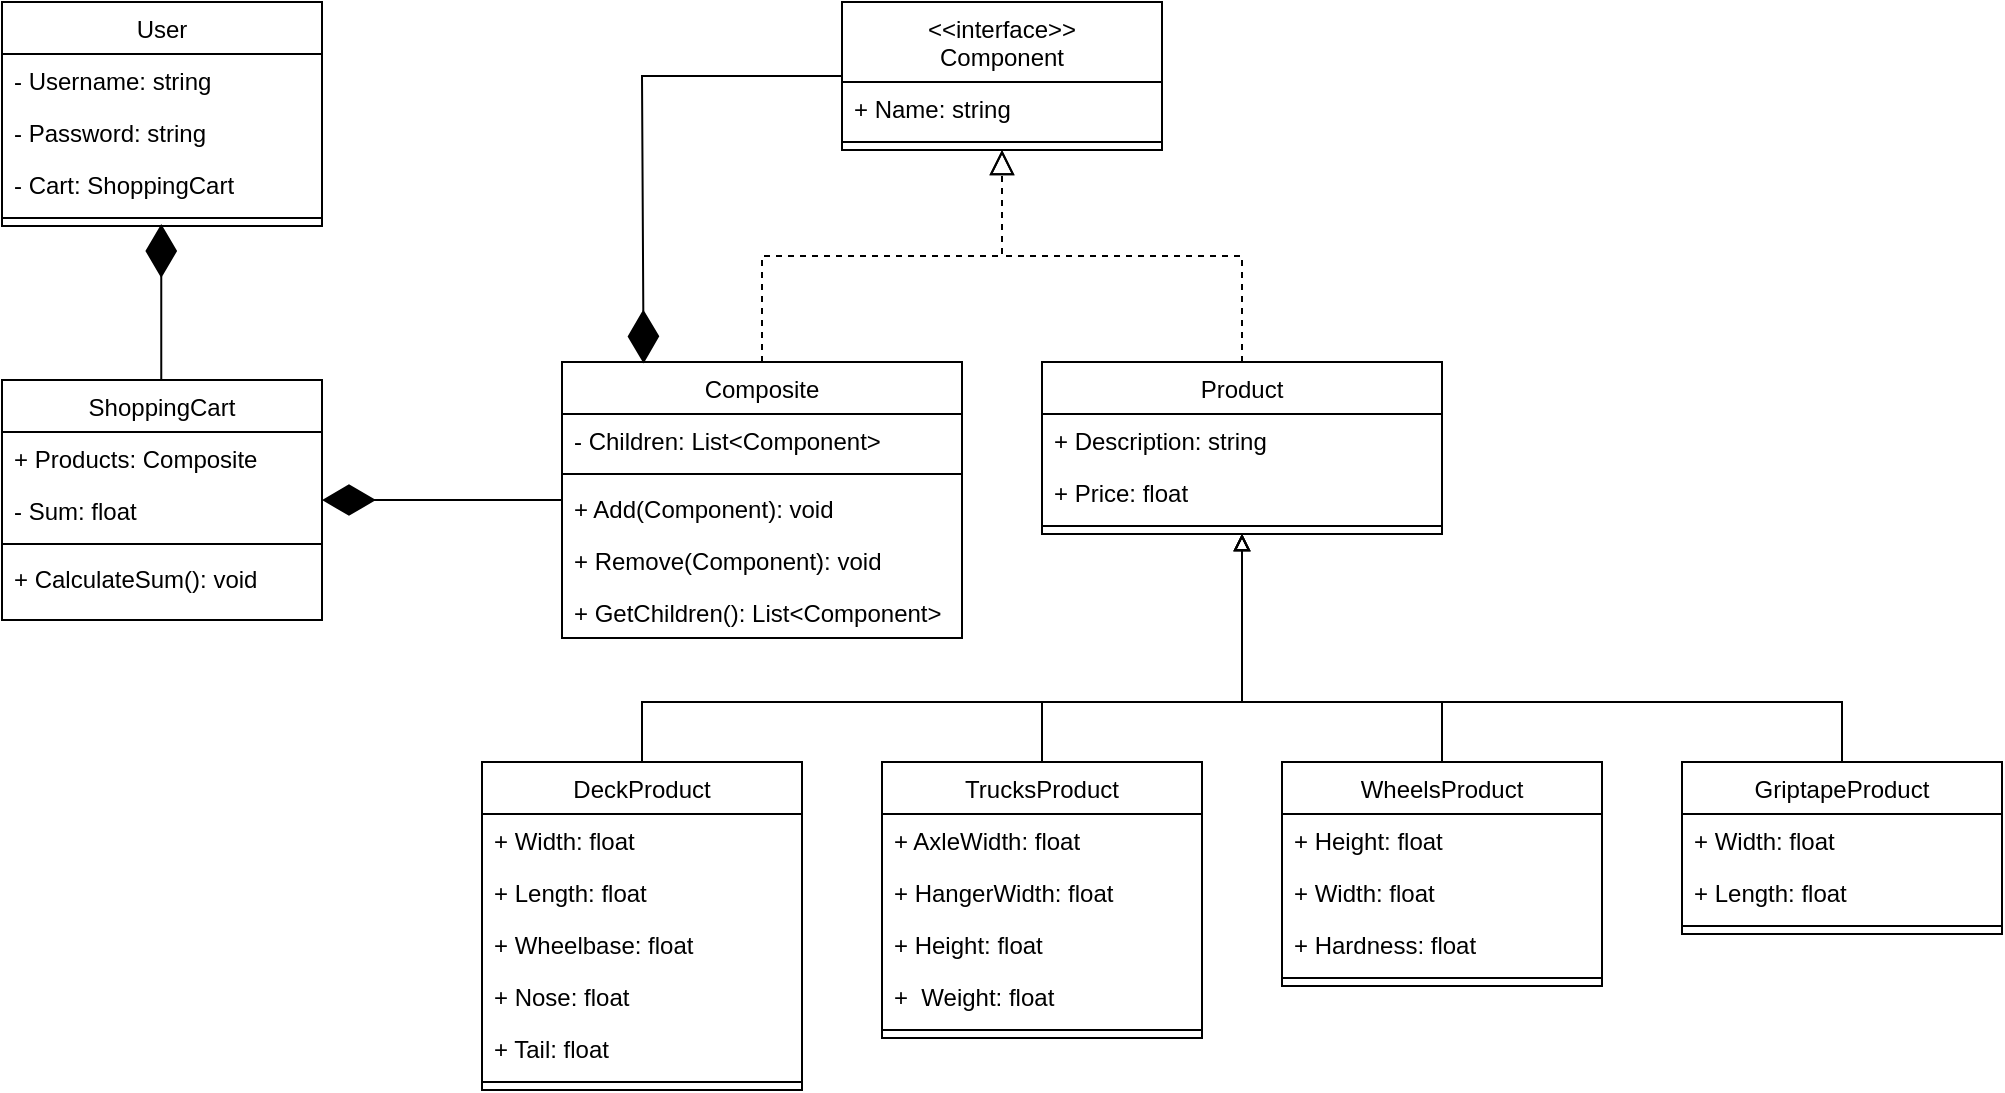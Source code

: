 <mxfile version="17.2.4" type="device"><diagram id="C5RBs43oDa-KdzZeNtuy" name="Page-1"><mxGraphModel dx="2424" dy="986" grid="1" gridSize="10" guides="1" tooltips="1" connect="1" arrows="1" fold="1" page="1" pageScale="1" pageWidth="827" pageHeight="1169" math="0" shadow="0"><root><mxCell id="WIyWlLk6GJQsqaUBKTNV-0"/><mxCell id="WIyWlLk6GJQsqaUBKTNV-1" parent="WIyWlLk6GJQsqaUBKTNV-0"/><mxCell id="zkfFHV4jXpPFQw0GAbJ--0" value="&lt;&lt;interface&gt;&gt;&#10;Component" style="swimlane;fontStyle=0;align=center;verticalAlign=top;childLayout=stackLayout;horizontal=1;startSize=40;horizontalStack=0;resizeParent=1;resizeLast=0;collapsible=1;marginBottom=0;rounded=0;shadow=0;strokeWidth=1;" parent="WIyWlLk6GJQsqaUBKTNV-1" vertex="1"><mxGeometry x="220" y="180" width="160" height="74" as="geometry"><mxRectangle x="230" y="140" width="160" height="26" as="alternateBounds"/></mxGeometry></mxCell><mxCell id="zkfFHV4jXpPFQw0GAbJ--1" value="+ Name: string" style="text;align=left;verticalAlign=top;spacingLeft=4;spacingRight=4;overflow=hidden;rotatable=0;points=[[0,0.5],[1,0.5]];portConstraint=eastwest;" parent="zkfFHV4jXpPFQw0GAbJ--0" vertex="1"><mxGeometry y="40" width="160" height="26" as="geometry"/></mxCell><mxCell id="zkfFHV4jXpPFQw0GAbJ--4" value="" style="line;html=1;strokeWidth=1;align=left;verticalAlign=middle;spacingTop=-1;spacingLeft=3;spacingRight=3;rotatable=0;labelPosition=right;points=[];portConstraint=eastwest;" parent="zkfFHV4jXpPFQw0GAbJ--0" vertex="1"><mxGeometry y="66" width="160" height="8" as="geometry"/></mxCell><mxCell id="zkfFHV4jXpPFQw0GAbJ--6" value="Composite" style="swimlane;fontStyle=0;align=center;verticalAlign=top;childLayout=stackLayout;horizontal=1;startSize=26;horizontalStack=0;resizeParent=1;resizeLast=0;collapsible=1;marginBottom=0;rounded=0;shadow=0;strokeWidth=1;" parent="WIyWlLk6GJQsqaUBKTNV-1" vertex="1"><mxGeometry x="80" y="360" width="200" height="138" as="geometry"><mxRectangle x="130" y="380" width="160" height="26" as="alternateBounds"/></mxGeometry></mxCell><mxCell id="zkfFHV4jXpPFQw0GAbJ--7" value="- Children: List&lt;Component&gt;" style="text;align=left;verticalAlign=top;spacingLeft=4;spacingRight=4;overflow=hidden;rotatable=0;points=[[0,0.5],[1,0.5]];portConstraint=eastwest;" parent="zkfFHV4jXpPFQw0GAbJ--6" vertex="1"><mxGeometry y="26" width="200" height="26" as="geometry"/></mxCell><mxCell id="zkfFHV4jXpPFQw0GAbJ--9" value="" style="line;html=1;strokeWidth=1;align=left;verticalAlign=middle;spacingTop=-1;spacingLeft=3;spacingRight=3;rotatable=0;labelPosition=right;points=[];portConstraint=eastwest;" parent="zkfFHV4jXpPFQw0GAbJ--6" vertex="1"><mxGeometry y="52" width="200" height="8" as="geometry"/></mxCell><mxCell id="zkfFHV4jXpPFQw0GAbJ--10" value="+ Add(Component): void" style="text;align=left;verticalAlign=top;spacingLeft=4;spacingRight=4;overflow=hidden;rotatable=0;points=[[0,0.5],[1,0.5]];portConstraint=eastwest;fontStyle=0" parent="zkfFHV4jXpPFQw0GAbJ--6" vertex="1"><mxGeometry y="60" width="200" height="26" as="geometry"/></mxCell><mxCell id="zkfFHV4jXpPFQw0GAbJ--11" value="+ Remove(Component): void" style="text;align=left;verticalAlign=top;spacingLeft=4;spacingRight=4;overflow=hidden;rotatable=0;points=[[0,0.5],[1,0.5]];portConstraint=eastwest;" parent="zkfFHV4jXpPFQw0GAbJ--6" vertex="1"><mxGeometry y="86" width="200" height="26" as="geometry"/></mxCell><mxCell id="CbaNqiXMx_ZMn4IM96SP-0" value="+ GetChildren(): List&lt;Component&gt;" style="text;align=left;verticalAlign=top;spacingLeft=4;spacingRight=4;overflow=hidden;rotatable=0;points=[[0,0.5],[1,0.5]];portConstraint=eastwest;" parent="zkfFHV4jXpPFQw0GAbJ--6" vertex="1"><mxGeometry y="112" width="200" height="26" as="geometry"/></mxCell><mxCell id="zkfFHV4jXpPFQw0GAbJ--12" value="" style="endArrow=block;endSize=10;endFill=0;shadow=0;strokeWidth=1;rounded=0;edgeStyle=elbowEdgeStyle;elbow=vertical;dashed=1;" parent="WIyWlLk6GJQsqaUBKTNV-1" source="zkfFHV4jXpPFQw0GAbJ--6" target="zkfFHV4jXpPFQw0GAbJ--0" edge="1"><mxGeometry width="160" relative="1" as="geometry"><mxPoint x="200" y="203" as="sourcePoint"/><mxPoint x="200" y="203" as="targetPoint"/></mxGeometry></mxCell><mxCell id="zkfFHV4jXpPFQw0GAbJ--16" value="" style="endArrow=block;endSize=10;endFill=0;shadow=0;strokeWidth=1;rounded=0;edgeStyle=elbowEdgeStyle;elbow=vertical;exitX=0.5;exitY=0;exitDx=0;exitDy=0;dashed=1;" parent="WIyWlLk6GJQsqaUBKTNV-1" source="CbaNqiXMx_ZMn4IM96SP-3" target="zkfFHV4jXpPFQw0GAbJ--0" edge="1"><mxGeometry width="160" relative="1" as="geometry"><mxPoint x="410" y="360" as="sourcePoint"/><mxPoint x="310" y="271" as="targetPoint"/></mxGeometry></mxCell><mxCell id="zkfFHV4jXpPFQw0GAbJ--17" value="ShoppingCart" style="swimlane;fontStyle=0;align=center;verticalAlign=top;childLayout=stackLayout;horizontal=1;startSize=26;horizontalStack=0;resizeParent=1;resizeLast=0;collapsible=1;marginBottom=0;rounded=0;shadow=0;strokeWidth=1;" parent="WIyWlLk6GJQsqaUBKTNV-1" vertex="1"><mxGeometry x="-200" y="369" width="160" height="120" as="geometry"><mxRectangle x="550" y="140" width="160" height="26" as="alternateBounds"/></mxGeometry></mxCell><mxCell id="zkfFHV4jXpPFQw0GAbJ--18" value="+ Products: Composite" style="text;align=left;verticalAlign=top;spacingLeft=4;spacingRight=4;overflow=hidden;rotatable=0;points=[[0,0.5],[1,0.5]];portConstraint=eastwest;" parent="zkfFHV4jXpPFQw0GAbJ--17" vertex="1"><mxGeometry y="26" width="160" height="26" as="geometry"/></mxCell><mxCell id="CbaNqiXMx_ZMn4IM96SP-49" value="- Sum: float" style="text;align=left;verticalAlign=top;spacingLeft=4;spacingRight=4;overflow=hidden;rotatable=0;points=[[0,0.5],[1,0.5]];portConstraint=eastwest;" parent="zkfFHV4jXpPFQw0GAbJ--17" vertex="1"><mxGeometry y="52" width="160" height="26" as="geometry"/></mxCell><mxCell id="zkfFHV4jXpPFQw0GAbJ--23" value="" style="line;html=1;strokeWidth=1;align=left;verticalAlign=middle;spacingTop=-1;spacingLeft=3;spacingRight=3;rotatable=0;labelPosition=right;points=[];portConstraint=eastwest;" parent="zkfFHV4jXpPFQw0GAbJ--17" vertex="1"><mxGeometry y="78" width="160" height="8" as="geometry"/></mxCell><mxCell id="zkfFHV4jXpPFQw0GAbJ--24" value="+ CalculateSum(): void" style="text;align=left;verticalAlign=top;spacingLeft=4;spacingRight=4;overflow=hidden;rotatable=0;points=[[0,0.5],[1,0.5]];portConstraint=eastwest;" parent="zkfFHV4jXpPFQw0GAbJ--17" vertex="1"><mxGeometry y="86" width="160" height="26" as="geometry"/></mxCell><mxCell id="CbaNqiXMx_ZMn4IM96SP-3" value="Product" style="swimlane;fontStyle=0;align=center;verticalAlign=top;childLayout=stackLayout;horizontal=1;startSize=26;horizontalStack=0;resizeParent=1;resizeLast=0;collapsible=1;marginBottom=0;rounded=0;shadow=0;strokeWidth=1;" parent="WIyWlLk6GJQsqaUBKTNV-1" vertex="1"><mxGeometry x="320" y="360" width="200" height="86" as="geometry"><mxRectangle x="130" y="380" width="160" height="26" as="alternateBounds"/></mxGeometry></mxCell><mxCell id="CbaNqiXMx_ZMn4IM96SP-11" value="+ Description: string" style="text;align=left;verticalAlign=top;spacingLeft=4;spacingRight=4;overflow=hidden;rotatable=0;points=[[0,0.5],[1,0.5]];portConstraint=eastwest;" parent="CbaNqiXMx_ZMn4IM96SP-3" vertex="1"><mxGeometry y="26" width="200" height="26" as="geometry"/></mxCell><mxCell id="CbaNqiXMx_ZMn4IM96SP-4" value="+ Price: float" style="text;align=left;verticalAlign=top;spacingLeft=4;spacingRight=4;overflow=hidden;rotatable=0;points=[[0,0.5],[1,0.5]];portConstraint=eastwest;" parent="CbaNqiXMx_ZMn4IM96SP-3" vertex="1"><mxGeometry y="52" width="200" height="26" as="geometry"/></mxCell><mxCell id="CbaNqiXMx_ZMn4IM96SP-5" value="" style="line;html=1;strokeWidth=1;align=left;verticalAlign=middle;spacingTop=-1;spacingLeft=3;spacingRight=3;rotatable=0;labelPosition=right;points=[];portConstraint=eastwest;" parent="CbaNqiXMx_ZMn4IM96SP-3" vertex="1"><mxGeometry y="78" width="200" height="8" as="geometry"/></mxCell><mxCell id="CbaNqiXMx_ZMn4IM96SP-42" style="edgeStyle=orthogonalEdgeStyle;rounded=0;orthogonalLoop=1;jettySize=auto;html=1;endArrow=block;endFill=0;" parent="WIyWlLk6GJQsqaUBKTNV-1" source="CbaNqiXMx_ZMn4IM96SP-13" target="CbaNqiXMx_ZMn4IM96SP-3" edge="1"><mxGeometry relative="1" as="geometry"><Array as="points"><mxPoint x="120" y="530"/><mxPoint x="420" y="530"/></Array></mxGeometry></mxCell><mxCell id="CbaNqiXMx_ZMn4IM96SP-13" value="DeckProduct" style="swimlane;fontStyle=0;align=center;verticalAlign=top;childLayout=stackLayout;horizontal=1;startSize=26;horizontalStack=0;resizeParent=1;resizeLast=0;collapsible=1;marginBottom=0;rounded=0;shadow=0;strokeWidth=1;" parent="WIyWlLk6GJQsqaUBKTNV-1" vertex="1"><mxGeometry x="40" y="560" width="160" height="164" as="geometry"><mxRectangle x="130" y="380" width="160" height="26" as="alternateBounds"/></mxGeometry></mxCell><mxCell id="CbaNqiXMx_ZMn4IM96SP-14" value="+ Width: float" style="text;align=left;verticalAlign=top;spacingLeft=4;spacingRight=4;overflow=hidden;rotatable=0;points=[[0,0.5],[1,0.5]];portConstraint=eastwest;" parent="CbaNqiXMx_ZMn4IM96SP-13" vertex="1"><mxGeometry y="26" width="160" height="26" as="geometry"/></mxCell><mxCell id="CbaNqiXMx_ZMn4IM96SP-15" value="+ Length: float" style="text;align=left;verticalAlign=top;spacingLeft=4;spacingRight=4;overflow=hidden;rotatable=0;points=[[0,0.5],[1,0.5]];portConstraint=eastwest;" parent="CbaNqiXMx_ZMn4IM96SP-13" vertex="1"><mxGeometry y="52" width="160" height="26" as="geometry"/></mxCell><mxCell id="CbaNqiXMx_ZMn4IM96SP-19" value="+ Wheelbase: float" style="text;align=left;verticalAlign=top;spacingLeft=4;spacingRight=4;overflow=hidden;rotatable=0;points=[[0,0.5],[1,0.5]];portConstraint=eastwest;" parent="CbaNqiXMx_ZMn4IM96SP-13" vertex="1"><mxGeometry y="78" width="160" height="26" as="geometry"/></mxCell><mxCell id="CbaNqiXMx_ZMn4IM96SP-18" value="+ Nose: float" style="text;align=left;verticalAlign=top;spacingLeft=4;spacingRight=4;overflow=hidden;rotatable=0;points=[[0,0.5],[1,0.5]];portConstraint=eastwest;" parent="CbaNqiXMx_ZMn4IM96SP-13" vertex="1"><mxGeometry y="104" width="160" height="26" as="geometry"/></mxCell><mxCell id="CbaNqiXMx_ZMn4IM96SP-17" value="+ Tail: float" style="text;align=left;verticalAlign=top;spacingLeft=4;spacingRight=4;overflow=hidden;rotatable=0;points=[[0,0.5],[1,0.5]];portConstraint=eastwest;" parent="CbaNqiXMx_ZMn4IM96SP-13" vertex="1"><mxGeometry y="130" width="160" height="26" as="geometry"/></mxCell><mxCell id="CbaNqiXMx_ZMn4IM96SP-16" value="" style="line;html=1;strokeWidth=1;align=left;verticalAlign=middle;spacingTop=-1;spacingLeft=3;spacingRight=3;rotatable=0;labelPosition=right;points=[];portConstraint=eastwest;" parent="CbaNqiXMx_ZMn4IM96SP-13" vertex="1"><mxGeometry y="156" width="160" height="8" as="geometry"/></mxCell><mxCell id="CbaNqiXMx_ZMn4IM96SP-43" style="edgeStyle=orthogonalEdgeStyle;rounded=0;orthogonalLoop=1;jettySize=auto;html=1;endArrow=block;endFill=0;" parent="WIyWlLk6GJQsqaUBKTNV-1" source="CbaNqiXMx_ZMn4IM96SP-20" target="CbaNqiXMx_ZMn4IM96SP-3" edge="1"><mxGeometry relative="1" as="geometry"><Array as="points"><mxPoint x="320" y="530"/><mxPoint x="420" y="530"/></Array></mxGeometry></mxCell><mxCell id="CbaNqiXMx_ZMn4IM96SP-20" value="TrucksProduct" style="swimlane;fontStyle=0;align=center;verticalAlign=top;childLayout=stackLayout;horizontal=1;startSize=26;horizontalStack=0;resizeParent=1;resizeLast=0;collapsible=1;marginBottom=0;rounded=0;shadow=0;strokeWidth=1;" parent="WIyWlLk6GJQsqaUBKTNV-1" vertex="1"><mxGeometry x="240" y="560" width="160" height="138" as="geometry"><mxRectangle x="130" y="380" width="160" height="26" as="alternateBounds"/></mxGeometry></mxCell><mxCell id="CbaNqiXMx_ZMn4IM96SP-21" value="+ AxleWidth: float" style="text;align=left;verticalAlign=top;spacingLeft=4;spacingRight=4;overflow=hidden;rotatable=0;points=[[0,0.5],[1,0.5]];portConstraint=eastwest;" parent="CbaNqiXMx_ZMn4IM96SP-20" vertex="1"><mxGeometry y="26" width="160" height="26" as="geometry"/></mxCell><mxCell id="CbaNqiXMx_ZMn4IM96SP-22" value="+ HangerWidth: float" style="text;align=left;verticalAlign=top;spacingLeft=4;spacingRight=4;overflow=hidden;rotatable=0;points=[[0,0.5],[1,0.5]];portConstraint=eastwest;" parent="CbaNqiXMx_ZMn4IM96SP-20" vertex="1"><mxGeometry y="52" width="160" height="26" as="geometry"/></mxCell><mxCell id="CbaNqiXMx_ZMn4IM96SP-23" value="+ Height: float" style="text;align=left;verticalAlign=top;spacingLeft=4;spacingRight=4;overflow=hidden;rotatable=0;points=[[0,0.5],[1,0.5]];portConstraint=eastwest;" parent="CbaNqiXMx_ZMn4IM96SP-20" vertex="1"><mxGeometry y="78" width="160" height="26" as="geometry"/></mxCell><mxCell id="CbaNqiXMx_ZMn4IM96SP-24" value="+  Weight: float" style="text;align=left;verticalAlign=top;spacingLeft=4;spacingRight=4;overflow=hidden;rotatable=0;points=[[0,0.5],[1,0.5]];portConstraint=eastwest;" parent="CbaNqiXMx_ZMn4IM96SP-20" vertex="1"><mxGeometry y="104" width="160" height="26" as="geometry"/></mxCell><mxCell id="CbaNqiXMx_ZMn4IM96SP-26" value="" style="line;html=1;strokeWidth=1;align=left;verticalAlign=middle;spacingTop=-1;spacingLeft=3;spacingRight=3;rotatable=0;labelPosition=right;points=[];portConstraint=eastwest;" parent="CbaNqiXMx_ZMn4IM96SP-20" vertex="1"><mxGeometry y="130" width="160" height="8" as="geometry"/></mxCell><mxCell id="CbaNqiXMx_ZMn4IM96SP-44" style="edgeStyle=orthogonalEdgeStyle;rounded=0;orthogonalLoop=1;jettySize=auto;html=1;endArrow=block;endFill=0;" parent="WIyWlLk6GJQsqaUBKTNV-1" source="CbaNqiXMx_ZMn4IM96SP-27" target="CbaNqiXMx_ZMn4IM96SP-3" edge="1"><mxGeometry relative="1" as="geometry"><Array as="points"><mxPoint x="520" y="530"/><mxPoint x="420" y="530"/></Array></mxGeometry></mxCell><mxCell id="CbaNqiXMx_ZMn4IM96SP-27" value="WheelsProduct" style="swimlane;fontStyle=0;align=center;verticalAlign=top;childLayout=stackLayout;horizontal=1;startSize=26;horizontalStack=0;resizeParent=1;resizeLast=0;collapsible=1;marginBottom=0;rounded=0;shadow=0;strokeWidth=1;" parent="WIyWlLk6GJQsqaUBKTNV-1" vertex="1"><mxGeometry x="440" y="560" width="160" height="112" as="geometry"><mxRectangle x="130" y="380" width="160" height="26" as="alternateBounds"/></mxGeometry></mxCell><mxCell id="CbaNqiXMx_ZMn4IM96SP-28" value="+ Height: float" style="text;align=left;verticalAlign=top;spacingLeft=4;spacingRight=4;overflow=hidden;rotatable=0;points=[[0,0.5],[1,0.5]];portConstraint=eastwest;" parent="CbaNqiXMx_ZMn4IM96SP-27" vertex="1"><mxGeometry y="26" width="160" height="26" as="geometry"/></mxCell><mxCell id="CbaNqiXMx_ZMn4IM96SP-29" value="+ Width: float" style="text;align=left;verticalAlign=top;spacingLeft=4;spacingRight=4;overflow=hidden;rotatable=0;points=[[0,0.5],[1,0.5]];portConstraint=eastwest;" parent="CbaNqiXMx_ZMn4IM96SP-27" vertex="1"><mxGeometry y="52" width="160" height="26" as="geometry"/></mxCell><mxCell id="CbaNqiXMx_ZMn4IM96SP-30" value="+ Hardness: float" style="text;align=left;verticalAlign=top;spacingLeft=4;spacingRight=4;overflow=hidden;rotatable=0;points=[[0,0.5],[1,0.5]];portConstraint=eastwest;" parent="CbaNqiXMx_ZMn4IM96SP-27" vertex="1"><mxGeometry y="78" width="160" height="26" as="geometry"/></mxCell><mxCell id="CbaNqiXMx_ZMn4IM96SP-33" value="" style="line;html=1;strokeWidth=1;align=left;verticalAlign=middle;spacingTop=-1;spacingLeft=3;spacingRight=3;rotatable=0;labelPosition=right;points=[];portConstraint=eastwest;" parent="CbaNqiXMx_ZMn4IM96SP-27" vertex="1"><mxGeometry y="104" width="160" height="8" as="geometry"/></mxCell><mxCell id="CbaNqiXMx_ZMn4IM96SP-45" style="edgeStyle=orthogonalEdgeStyle;rounded=0;orthogonalLoop=1;jettySize=auto;html=1;endArrow=block;endFill=0;" parent="WIyWlLk6GJQsqaUBKTNV-1" source="CbaNqiXMx_ZMn4IM96SP-34" target="CbaNqiXMx_ZMn4IM96SP-3" edge="1"><mxGeometry relative="1" as="geometry"><Array as="points"><mxPoint x="720" y="530"/><mxPoint x="420" y="530"/></Array></mxGeometry></mxCell><mxCell id="CbaNqiXMx_ZMn4IM96SP-34" value="GriptapeProduct" style="swimlane;fontStyle=0;align=center;verticalAlign=top;childLayout=stackLayout;horizontal=1;startSize=26;horizontalStack=0;resizeParent=1;resizeLast=0;collapsible=1;marginBottom=0;rounded=0;shadow=0;strokeWidth=1;" parent="WIyWlLk6GJQsqaUBKTNV-1" vertex="1"><mxGeometry x="640" y="560" width="160" height="86" as="geometry"><mxRectangle x="130" y="380" width="160" height="26" as="alternateBounds"/></mxGeometry></mxCell><mxCell id="CbaNqiXMx_ZMn4IM96SP-35" value="+ Width: float" style="text;align=left;verticalAlign=top;spacingLeft=4;spacingRight=4;overflow=hidden;rotatable=0;points=[[0,0.5],[1,0.5]];portConstraint=eastwest;" parent="CbaNqiXMx_ZMn4IM96SP-34" vertex="1"><mxGeometry y="26" width="160" height="26" as="geometry"/></mxCell><mxCell id="CbaNqiXMx_ZMn4IM96SP-36" value="+ Length: float" style="text;align=left;verticalAlign=top;spacingLeft=4;spacingRight=4;overflow=hidden;rotatable=0;points=[[0,0.5],[1,0.5]];portConstraint=eastwest;" parent="CbaNqiXMx_ZMn4IM96SP-34" vertex="1"><mxGeometry y="52" width="160" height="26" as="geometry"/></mxCell><mxCell id="CbaNqiXMx_ZMn4IM96SP-40" value="" style="line;html=1;strokeWidth=1;align=left;verticalAlign=middle;spacingTop=-1;spacingLeft=3;spacingRight=3;rotatable=0;labelPosition=right;points=[];portConstraint=eastwest;" parent="CbaNqiXMx_ZMn4IM96SP-34" vertex="1"><mxGeometry y="78" width="160" height="8" as="geometry"/></mxCell><mxCell id="CbaNqiXMx_ZMn4IM96SP-53" value="User" style="swimlane;fontStyle=0;align=center;verticalAlign=top;childLayout=stackLayout;horizontal=1;startSize=26;horizontalStack=0;resizeParent=1;resizeLast=0;collapsible=1;marginBottom=0;rounded=0;shadow=0;strokeWidth=1;" parent="WIyWlLk6GJQsqaUBKTNV-1" vertex="1"><mxGeometry x="-200" y="180" width="160" height="112" as="geometry"><mxRectangle x="550" y="140" width="160" height="26" as="alternateBounds"/></mxGeometry></mxCell><mxCell id="CbaNqiXMx_ZMn4IM96SP-54" value="- Username: string" style="text;align=left;verticalAlign=top;spacingLeft=4;spacingRight=4;overflow=hidden;rotatable=0;points=[[0,0.5],[1,0.5]];portConstraint=eastwest;" parent="CbaNqiXMx_ZMn4IM96SP-53" vertex="1"><mxGeometry y="26" width="160" height="26" as="geometry"/></mxCell><mxCell id="CbaNqiXMx_ZMn4IM96SP-58" value="- Password: string" style="text;align=left;verticalAlign=top;spacingLeft=4;spacingRight=4;overflow=hidden;rotatable=0;points=[[0,0.5],[1,0.5]];portConstraint=eastwest;" parent="CbaNqiXMx_ZMn4IM96SP-53" vertex="1"><mxGeometry y="52" width="160" height="26" as="geometry"/></mxCell><mxCell id="CbaNqiXMx_ZMn4IM96SP-60" value="- Cart: ShoppingCart" style="text;align=left;verticalAlign=top;spacingLeft=4;spacingRight=4;overflow=hidden;rotatable=0;points=[[0,0.5],[1,0.5]];portConstraint=eastwest;" parent="CbaNqiXMx_ZMn4IM96SP-53" vertex="1"><mxGeometry y="78" width="160" height="26" as="geometry"/></mxCell><mxCell id="CbaNqiXMx_ZMn4IM96SP-56" value="" style="line;html=1;strokeWidth=1;align=left;verticalAlign=middle;spacingTop=-1;spacingLeft=3;spacingRight=3;rotatable=0;labelPosition=right;points=[];portConstraint=eastwest;" parent="CbaNqiXMx_ZMn4IM96SP-53" vertex="1"><mxGeometry y="104" width="160" height="8" as="geometry"/></mxCell><mxCell id="GsJZHkZNDQKyBVK-EKP5-2" value="" style="endArrow=diamondThin;endFill=1;endSize=24;html=1;rounded=0;" edge="1" parent="WIyWlLk6GJQsqaUBKTNV-1"><mxGeometry width="160" relative="1" as="geometry"><mxPoint x="-120.37" y="369" as="sourcePoint"/><mxPoint x="-120.37" y="291" as="targetPoint"/></mxGeometry></mxCell><mxCell id="GsJZHkZNDQKyBVK-EKP5-3" value="" style="endArrow=diamondThin;endFill=1;endSize=24;html=1;rounded=0;" edge="1" parent="WIyWlLk6GJQsqaUBKTNV-1" source="zkfFHV4jXpPFQw0GAbJ--6" target="zkfFHV4jXpPFQw0GAbJ--17"><mxGeometry width="160" relative="1" as="geometry"><mxPoint x="20.0" y="438" as="sourcePoint"/><mxPoint x="-20" y="438" as="targetPoint"/></mxGeometry></mxCell><mxCell id="GsJZHkZNDQKyBVK-EKP5-4" value="" style="endArrow=diamondThin;endFill=1;endSize=24;html=1;rounded=0;entryX=0.204;entryY=0.005;entryDx=0;entryDy=0;entryPerimeter=0;" edge="1" parent="WIyWlLk6GJQsqaUBKTNV-1" source="zkfFHV4jXpPFQw0GAbJ--0" target="zkfFHV4jXpPFQw0GAbJ--6"><mxGeometry width="160" relative="1" as="geometry"><mxPoint x="20.0" y="300" as="sourcePoint"/><mxPoint x="20" y="380" as="targetPoint"/><Array as="points"><mxPoint x="120" y="217"/></Array></mxGeometry></mxCell></root></mxGraphModel></diagram></mxfile>